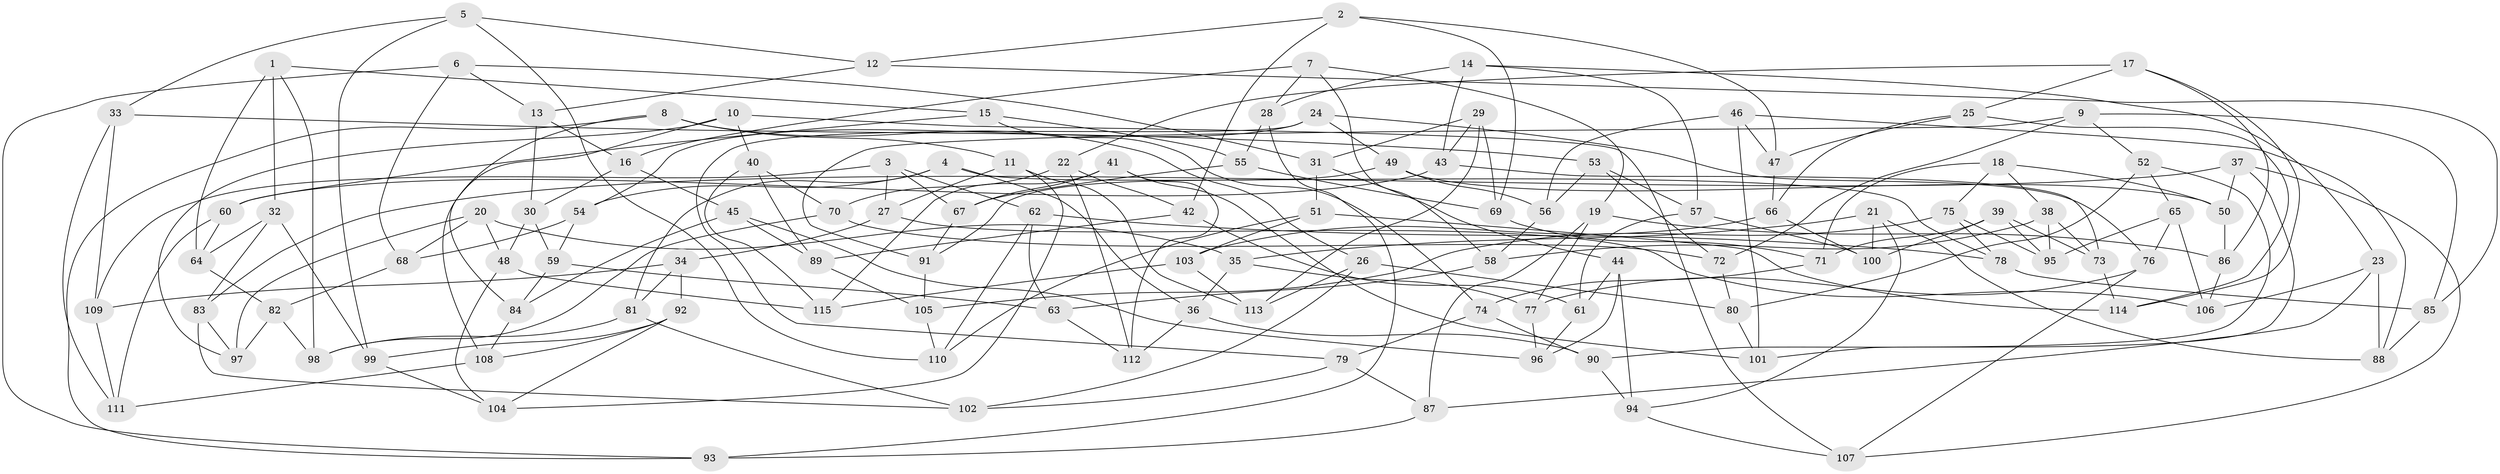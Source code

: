 // Generated by graph-tools (version 1.1) at 2025/27/03/09/25 03:27:00]
// undirected, 115 vertices, 230 edges
graph export_dot {
graph [start="1"]
  node [color=gray90,style=filled];
  1;
  2;
  3;
  4;
  5;
  6;
  7;
  8;
  9;
  10;
  11;
  12;
  13;
  14;
  15;
  16;
  17;
  18;
  19;
  20;
  21;
  22;
  23;
  24;
  25;
  26;
  27;
  28;
  29;
  30;
  31;
  32;
  33;
  34;
  35;
  36;
  37;
  38;
  39;
  40;
  41;
  42;
  43;
  44;
  45;
  46;
  47;
  48;
  49;
  50;
  51;
  52;
  53;
  54;
  55;
  56;
  57;
  58;
  59;
  60;
  61;
  62;
  63;
  64;
  65;
  66;
  67;
  68;
  69;
  70;
  71;
  72;
  73;
  74;
  75;
  76;
  77;
  78;
  79;
  80;
  81;
  82;
  83;
  84;
  85;
  86;
  87;
  88;
  89;
  90;
  91;
  92;
  93;
  94;
  95;
  96;
  97;
  98;
  99;
  100;
  101;
  102;
  103;
  104;
  105;
  106;
  107;
  108;
  109;
  110;
  111;
  112;
  113;
  114;
  115;
  1 -- 64;
  1 -- 32;
  1 -- 98;
  1 -- 15;
  2 -- 42;
  2 -- 47;
  2 -- 12;
  2 -- 69;
  3 -- 109;
  3 -- 27;
  3 -- 67;
  3 -- 62;
  4 -- 78;
  4 -- 36;
  4 -- 54;
  4 -- 81;
  5 -- 12;
  5 -- 33;
  5 -- 110;
  5 -- 99;
  6 -- 31;
  6 -- 93;
  6 -- 68;
  6 -- 13;
  7 -- 16;
  7 -- 58;
  7 -- 28;
  7 -- 19;
  8 -- 26;
  8 -- 93;
  8 -- 84;
  8 -- 11;
  9 -- 72;
  9 -- 91;
  9 -- 52;
  9 -- 85;
  10 -- 40;
  10 -- 97;
  10 -- 108;
  10 -- 107;
  11 -- 27;
  11 -- 113;
  11 -- 104;
  12 -- 13;
  12 -- 85;
  13 -- 30;
  13 -- 16;
  14 -- 43;
  14 -- 23;
  14 -- 28;
  14 -- 57;
  15 -- 55;
  15 -- 74;
  15 -- 60;
  16 -- 30;
  16 -- 45;
  17 -- 114;
  17 -- 25;
  17 -- 22;
  17 -- 86;
  18 -- 50;
  18 -- 38;
  18 -- 71;
  18 -- 75;
  19 -- 86;
  19 -- 77;
  19 -- 87;
  20 -- 48;
  20 -- 68;
  20 -- 97;
  20 -- 35;
  21 -- 35;
  21 -- 100;
  21 -- 88;
  21 -- 94;
  22 -- 70;
  22 -- 112;
  22 -- 42;
  23 -- 106;
  23 -- 87;
  23 -- 88;
  24 -- 54;
  24 -- 76;
  24 -- 49;
  24 -- 79;
  25 -- 114;
  25 -- 47;
  25 -- 66;
  26 -- 102;
  26 -- 113;
  26 -- 80;
  27 -- 34;
  27 -- 106;
  28 -- 93;
  28 -- 55;
  29 -- 43;
  29 -- 31;
  29 -- 113;
  29 -- 69;
  30 -- 59;
  30 -- 48;
  31 -- 51;
  31 -- 44;
  32 -- 99;
  32 -- 64;
  32 -- 83;
  33 -- 111;
  33 -- 53;
  33 -- 109;
  34 -- 81;
  34 -- 109;
  34 -- 92;
  35 -- 36;
  35 -- 77;
  36 -- 112;
  36 -- 90;
  37 -- 83;
  37 -- 101;
  37 -- 107;
  37 -- 50;
  38 -- 95;
  38 -- 58;
  38 -- 73;
  39 -- 71;
  39 -- 100;
  39 -- 95;
  39 -- 73;
  40 -- 115;
  40 -- 70;
  40 -- 89;
  41 -- 115;
  41 -- 101;
  41 -- 112;
  41 -- 67;
  42 -- 61;
  42 -- 89;
  43 -- 60;
  43 -- 73;
  44 -- 94;
  44 -- 96;
  44 -- 61;
  45 -- 96;
  45 -- 89;
  45 -- 84;
  46 -- 88;
  46 -- 56;
  46 -- 101;
  46 -- 47;
  47 -- 66;
  48 -- 104;
  48 -- 115;
  49 -- 50;
  49 -- 91;
  49 -- 56;
  50 -- 86;
  51 -- 114;
  51 -- 110;
  51 -- 103;
  52 -- 90;
  52 -- 80;
  52 -- 65;
  53 -- 56;
  53 -- 72;
  53 -- 57;
  54 -- 59;
  54 -- 68;
  55 -- 67;
  55 -- 69;
  56 -- 58;
  57 -- 61;
  57 -- 100;
  58 -- 63;
  59 -- 84;
  59 -- 63;
  60 -- 64;
  60 -- 111;
  61 -- 96;
  62 -- 110;
  62 -- 63;
  62 -- 78;
  63 -- 112;
  64 -- 82;
  65 -- 95;
  65 -- 76;
  65 -- 106;
  66 -- 103;
  66 -- 100;
  67 -- 91;
  68 -- 82;
  69 -- 71;
  70 -- 72;
  70 -- 98;
  71 -- 74;
  72 -- 80;
  73 -- 114;
  74 -- 79;
  74 -- 90;
  75 -- 78;
  75 -- 95;
  75 -- 105;
  76 -- 107;
  76 -- 77;
  77 -- 96;
  78 -- 85;
  79 -- 102;
  79 -- 87;
  80 -- 101;
  81 -- 98;
  81 -- 102;
  82 -- 97;
  82 -- 98;
  83 -- 102;
  83 -- 97;
  84 -- 108;
  85 -- 88;
  86 -- 106;
  87 -- 93;
  89 -- 105;
  90 -- 94;
  91 -- 105;
  92 -- 108;
  92 -- 99;
  92 -- 104;
  94 -- 107;
  99 -- 104;
  103 -- 115;
  103 -- 113;
  105 -- 110;
  108 -- 111;
  109 -- 111;
}
